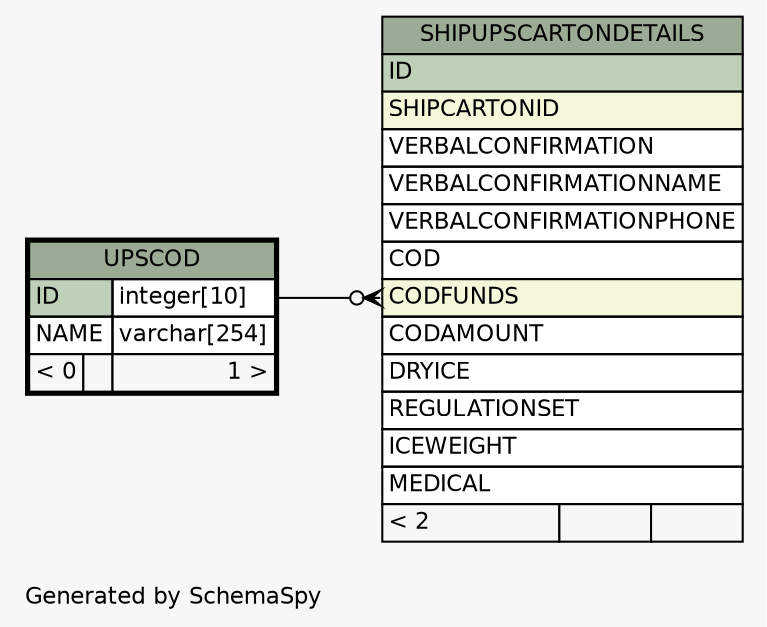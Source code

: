 // dot 2.26.3 on Linux 3.5.0-34-generic
// SchemaSpy rev 590
digraph "oneDegreeRelationshipsDiagram" {
  graph [
    rankdir="RL"
    bgcolor="#f7f7f7"
    label="\nGenerated by SchemaSpy"
    labeljust="l"
    nodesep="0.18"
    ranksep="0.46"
    fontname="Helvetica"
    fontsize="11"
  ];
  node [
    fontname="Helvetica"
    fontsize="11"
    shape="plaintext"
  ];
  edge [
    arrowsize="0.8"
  ];
  "SHIPUPSCARTONDETAILS":"CODFUNDS":w -> "UPSCOD":"ID.type":e [arrowhead=none dir=back arrowtail=crowodot];
  "SHIPUPSCARTONDETAILS" [
    label=<
    <TABLE BORDER="0" CELLBORDER="1" CELLSPACING="0" BGCOLOR="#ffffff">
      <TR><TD COLSPAN="3" BGCOLOR="#9bab96" ALIGN="CENTER">SHIPUPSCARTONDETAILS</TD></TR>
      <TR><TD PORT="ID" COLSPAN="3" BGCOLOR="#bed1b8" ALIGN="LEFT">ID</TD></TR>
      <TR><TD PORT="SHIPCARTONID" COLSPAN="3" BGCOLOR="#f4f7da" ALIGN="LEFT">SHIPCARTONID</TD></TR>
      <TR><TD PORT="VERBALCONFIRMATION" COLSPAN="3" ALIGN="LEFT">VERBALCONFIRMATION</TD></TR>
      <TR><TD PORT="VERBALCONFIRMATIONNAME" COLSPAN="3" ALIGN="LEFT">VERBALCONFIRMATIONNAME</TD></TR>
      <TR><TD PORT="VERBALCONFIRMATIONPHONE" COLSPAN="3" ALIGN="LEFT">VERBALCONFIRMATIONPHONE</TD></TR>
      <TR><TD PORT="COD" COLSPAN="3" ALIGN="LEFT">COD</TD></TR>
      <TR><TD PORT="CODFUNDS" COLSPAN="3" BGCOLOR="#f4f7da" ALIGN="LEFT">CODFUNDS</TD></TR>
      <TR><TD PORT="CODAMOUNT" COLSPAN="3" ALIGN="LEFT">CODAMOUNT</TD></TR>
      <TR><TD PORT="DRYICE" COLSPAN="3" ALIGN="LEFT">DRYICE</TD></TR>
      <TR><TD PORT="REGULATIONSET" COLSPAN="3" ALIGN="LEFT">REGULATIONSET</TD></TR>
      <TR><TD PORT="ICEWEIGHT" COLSPAN="3" ALIGN="LEFT">ICEWEIGHT</TD></TR>
      <TR><TD PORT="MEDICAL" COLSPAN="3" ALIGN="LEFT">MEDICAL</TD></TR>
      <TR><TD ALIGN="LEFT" BGCOLOR="#f7f7f7">&lt; 2</TD><TD ALIGN="RIGHT" BGCOLOR="#f7f7f7">  </TD><TD ALIGN="RIGHT" BGCOLOR="#f7f7f7">  </TD></TR>
    </TABLE>>
    URL="SHIPUPSCARTONDETAILS.html"
    tooltip="SHIPUPSCARTONDETAILS"
  ];
  "UPSCOD" [
    label=<
    <TABLE BORDER="2" CELLBORDER="1" CELLSPACING="0" BGCOLOR="#ffffff">
      <TR><TD COLSPAN="3" BGCOLOR="#9bab96" ALIGN="CENTER">UPSCOD</TD></TR>
      <TR><TD PORT="ID" COLSPAN="2" BGCOLOR="#bed1b8" ALIGN="LEFT">ID</TD><TD PORT="ID.type" ALIGN="LEFT">integer[10]</TD></TR>
      <TR><TD PORT="NAME" COLSPAN="2" ALIGN="LEFT">NAME</TD><TD PORT="NAME.type" ALIGN="LEFT">varchar[254]</TD></TR>
      <TR><TD ALIGN="LEFT" BGCOLOR="#f7f7f7">&lt; 0</TD><TD ALIGN="RIGHT" BGCOLOR="#f7f7f7">  </TD><TD ALIGN="RIGHT" BGCOLOR="#f7f7f7">1 &gt;</TD></TR>
    </TABLE>>
    URL="UPSCOD.html"
    tooltip="UPSCOD"
  ];
}
